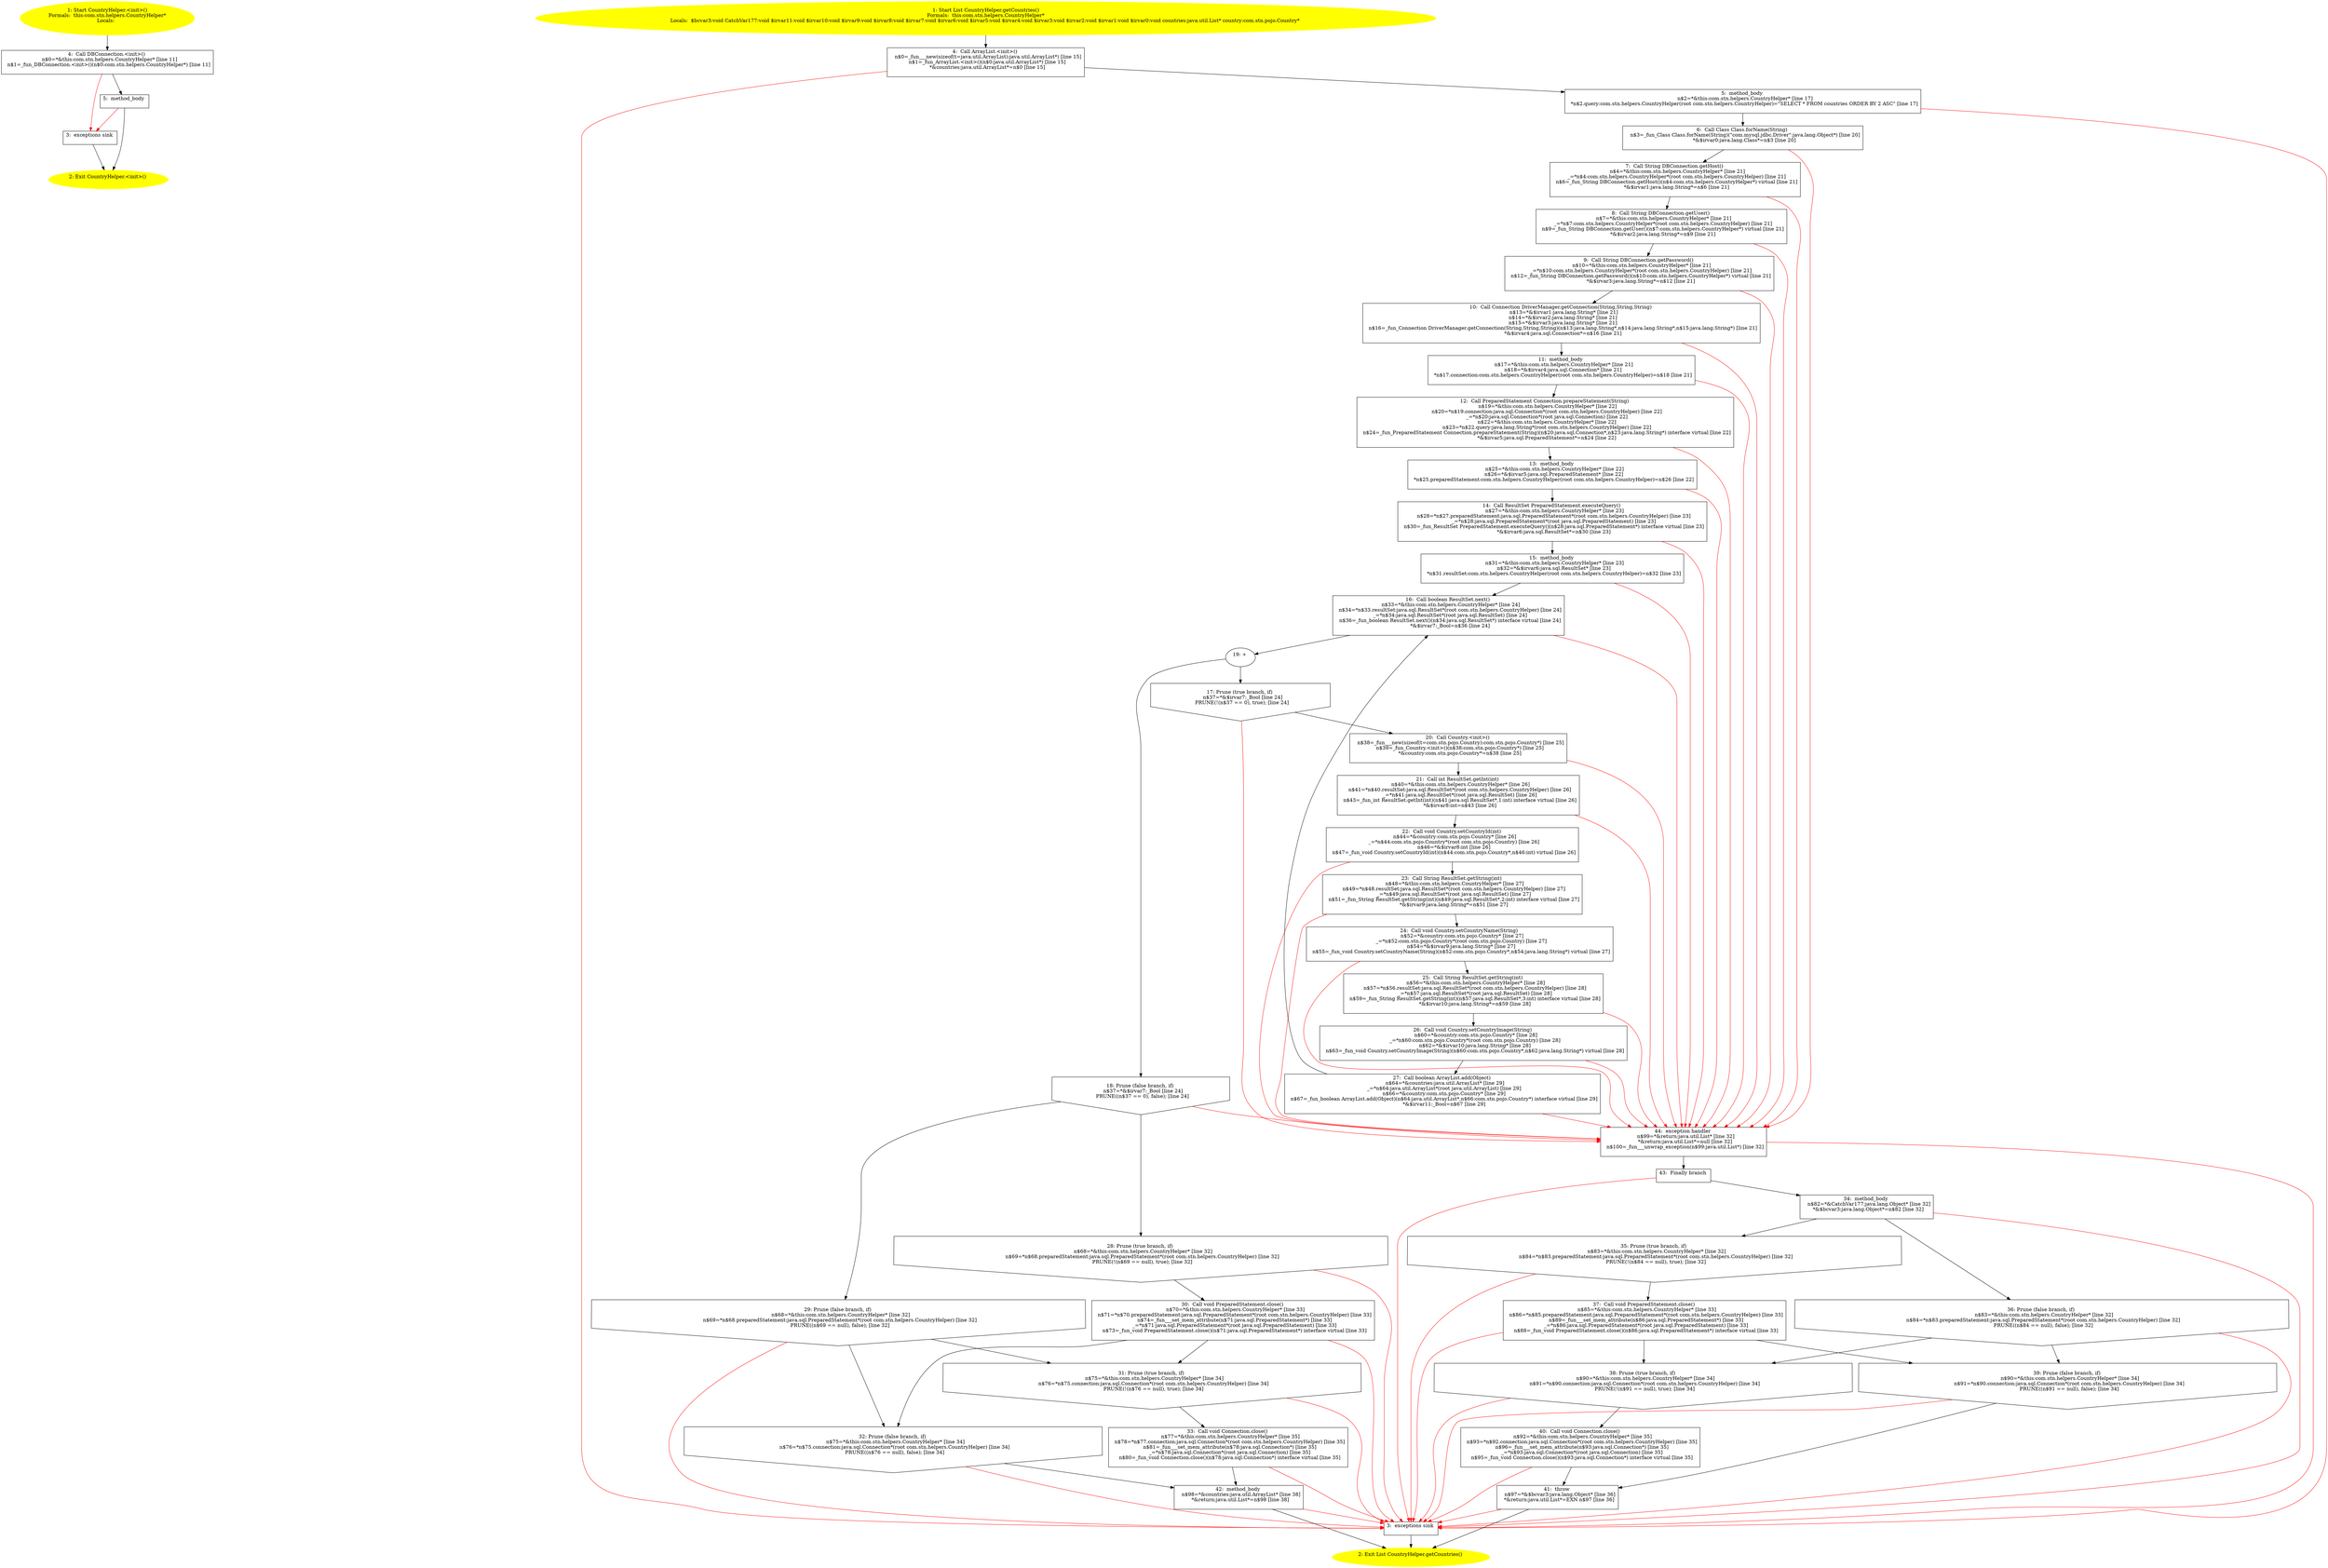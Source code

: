 /* @generated */
digraph cfg {
"com.stn.helpers.CountryHelper.<init>().453a2a1f7c7b3405eb85c58e737065f0_1" [label="1: Start CountryHelper.<init>()\nFormals:  this:com.stn.helpers.CountryHelper*\nLocals:  \n  " color=yellow style=filled]
	

	 "com.stn.helpers.CountryHelper.<init>().453a2a1f7c7b3405eb85c58e737065f0_1" -> "com.stn.helpers.CountryHelper.<init>().453a2a1f7c7b3405eb85c58e737065f0_4" ;
"com.stn.helpers.CountryHelper.<init>().453a2a1f7c7b3405eb85c58e737065f0_2" [label="2: Exit CountryHelper.<init>() \n  " color=yellow style=filled]
	

"com.stn.helpers.CountryHelper.<init>().453a2a1f7c7b3405eb85c58e737065f0_3" [label="3:  exceptions sink \n  " shape="box"]
	

	 "com.stn.helpers.CountryHelper.<init>().453a2a1f7c7b3405eb85c58e737065f0_3" -> "com.stn.helpers.CountryHelper.<init>().453a2a1f7c7b3405eb85c58e737065f0_2" ;
"com.stn.helpers.CountryHelper.<init>().453a2a1f7c7b3405eb85c58e737065f0_4" [label="4:  Call DBConnection.<init>() \n   n$0=*&this:com.stn.helpers.CountryHelper* [line 11]\n  n$1=_fun_DBConnection.<init>()(n$0:com.stn.helpers.CountryHelper*) [line 11]\n " shape="box"]
	

	 "com.stn.helpers.CountryHelper.<init>().453a2a1f7c7b3405eb85c58e737065f0_4" -> "com.stn.helpers.CountryHelper.<init>().453a2a1f7c7b3405eb85c58e737065f0_5" ;
	 "com.stn.helpers.CountryHelper.<init>().453a2a1f7c7b3405eb85c58e737065f0_4" -> "com.stn.helpers.CountryHelper.<init>().453a2a1f7c7b3405eb85c58e737065f0_3" [color="red" ];
"com.stn.helpers.CountryHelper.<init>().453a2a1f7c7b3405eb85c58e737065f0_5" [label="5:  method_body \n  " shape="box"]
	

	 "com.stn.helpers.CountryHelper.<init>().453a2a1f7c7b3405eb85c58e737065f0_5" -> "com.stn.helpers.CountryHelper.<init>().453a2a1f7c7b3405eb85c58e737065f0_2" ;
	 "com.stn.helpers.CountryHelper.<init>().453a2a1f7c7b3405eb85c58e737065f0_5" -> "com.stn.helpers.CountryHelper.<init>().453a2a1f7c7b3405eb85c58e737065f0_3" [color="red" ];
"com.stn.helpers.CountryHelper.getCountries():java.util.List.3bbdcd2cee8edf0e9ba679e89ae95af4_1" [label="1: Start List CountryHelper.getCountries()\nFormals:  this:com.stn.helpers.CountryHelper*\nLocals:  $bcvar3:void CatchVar177:void $irvar11:void $irvar10:void $irvar9:void $irvar8:void $irvar7:void $irvar6:void $irvar5:void $irvar4:void $irvar3:void $irvar2:void $irvar1:void $irvar0:void countries:java.util.List* country:com.stn.pojo.Country* \n  " color=yellow style=filled]
	

	 "com.stn.helpers.CountryHelper.getCountries():java.util.List.3bbdcd2cee8edf0e9ba679e89ae95af4_1" -> "com.stn.helpers.CountryHelper.getCountries():java.util.List.3bbdcd2cee8edf0e9ba679e89ae95af4_4" ;
"com.stn.helpers.CountryHelper.getCountries():java.util.List.3bbdcd2cee8edf0e9ba679e89ae95af4_2" [label="2: Exit List CountryHelper.getCountries() \n  " color=yellow style=filled]
	

"com.stn.helpers.CountryHelper.getCountries():java.util.List.3bbdcd2cee8edf0e9ba679e89ae95af4_3" [label="3:  exceptions sink \n  " shape="box"]
	

	 "com.stn.helpers.CountryHelper.getCountries():java.util.List.3bbdcd2cee8edf0e9ba679e89ae95af4_3" -> "com.stn.helpers.CountryHelper.getCountries():java.util.List.3bbdcd2cee8edf0e9ba679e89ae95af4_2" ;
"com.stn.helpers.CountryHelper.getCountries():java.util.List.3bbdcd2cee8edf0e9ba679e89ae95af4_4" [label="4:  Call ArrayList.<init>() \n   n$0=_fun___new(sizeof(t=java.util.ArrayList):java.util.ArrayList*) [line 15]\n  n$1=_fun_ArrayList.<init>()(n$0:java.util.ArrayList*) [line 15]\n  *&countries:java.util.ArrayList*=n$0 [line 15]\n " shape="box"]
	

	 "com.stn.helpers.CountryHelper.getCountries():java.util.List.3bbdcd2cee8edf0e9ba679e89ae95af4_4" -> "com.stn.helpers.CountryHelper.getCountries():java.util.List.3bbdcd2cee8edf0e9ba679e89ae95af4_5" ;
	 "com.stn.helpers.CountryHelper.getCountries():java.util.List.3bbdcd2cee8edf0e9ba679e89ae95af4_4" -> "com.stn.helpers.CountryHelper.getCountries():java.util.List.3bbdcd2cee8edf0e9ba679e89ae95af4_3" [color="red" ];
"com.stn.helpers.CountryHelper.getCountries():java.util.List.3bbdcd2cee8edf0e9ba679e89ae95af4_5" [label="5:  method_body \n   n$2=*&this:com.stn.helpers.CountryHelper* [line 17]\n  *n$2.query:com.stn.helpers.CountryHelper(root com.stn.helpers.CountryHelper)=\"SELECT * FROM countries ORDER BY 2 ASC\" [line 17]\n " shape="box"]
	

	 "com.stn.helpers.CountryHelper.getCountries():java.util.List.3bbdcd2cee8edf0e9ba679e89ae95af4_5" -> "com.stn.helpers.CountryHelper.getCountries():java.util.List.3bbdcd2cee8edf0e9ba679e89ae95af4_6" ;
	 "com.stn.helpers.CountryHelper.getCountries():java.util.List.3bbdcd2cee8edf0e9ba679e89ae95af4_5" -> "com.stn.helpers.CountryHelper.getCountries():java.util.List.3bbdcd2cee8edf0e9ba679e89ae95af4_3" [color="red" ];
"com.stn.helpers.CountryHelper.getCountries():java.util.List.3bbdcd2cee8edf0e9ba679e89ae95af4_6" [label="6:  Call Class Class.forName(String) \n   n$3=_fun_Class Class.forName(String)(\"com.mysql.jdbc.Driver\":java.lang.Object*) [line 20]\n  *&$irvar0:java.lang.Class*=n$3 [line 20]\n " shape="box"]
	

	 "com.stn.helpers.CountryHelper.getCountries():java.util.List.3bbdcd2cee8edf0e9ba679e89ae95af4_6" -> "com.stn.helpers.CountryHelper.getCountries():java.util.List.3bbdcd2cee8edf0e9ba679e89ae95af4_7" ;
	 "com.stn.helpers.CountryHelper.getCountries():java.util.List.3bbdcd2cee8edf0e9ba679e89ae95af4_6" -> "com.stn.helpers.CountryHelper.getCountries():java.util.List.3bbdcd2cee8edf0e9ba679e89ae95af4_44" [color="red" ];
"com.stn.helpers.CountryHelper.getCountries():java.util.List.3bbdcd2cee8edf0e9ba679e89ae95af4_7" [label="7:  Call String DBConnection.getHost() \n   n$4=*&this:com.stn.helpers.CountryHelper* [line 21]\n  _=*n$4:com.stn.helpers.CountryHelper*(root com.stn.helpers.CountryHelper) [line 21]\n  n$6=_fun_String DBConnection.getHost()(n$4:com.stn.helpers.CountryHelper*) virtual [line 21]\n  *&$irvar1:java.lang.String*=n$6 [line 21]\n " shape="box"]
	

	 "com.stn.helpers.CountryHelper.getCountries():java.util.List.3bbdcd2cee8edf0e9ba679e89ae95af4_7" -> "com.stn.helpers.CountryHelper.getCountries():java.util.List.3bbdcd2cee8edf0e9ba679e89ae95af4_8" ;
	 "com.stn.helpers.CountryHelper.getCountries():java.util.List.3bbdcd2cee8edf0e9ba679e89ae95af4_7" -> "com.stn.helpers.CountryHelper.getCountries():java.util.List.3bbdcd2cee8edf0e9ba679e89ae95af4_44" [color="red" ];
"com.stn.helpers.CountryHelper.getCountries():java.util.List.3bbdcd2cee8edf0e9ba679e89ae95af4_8" [label="8:  Call String DBConnection.getUser() \n   n$7=*&this:com.stn.helpers.CountryHelper* [line 21]\n  _=*n$7:com.stn.helpers.CountryHelper*(root com.stn.helpers.CountryHelper) [line 21]\n  n$9=_fun_String DBConnection.getUser()(n$7:com.stn.helpers.CountryHelper*) virtual [line 21]\n  *&$irvar2:java.lang.String*=n$9 [line 21]\n " shape="box"]
	

	 "com.stn.helpers.CountryHelper.getCountries():java.util.List.3bbdcd2cee8edf0e9ba679e89ae95af4_8" -> "com.stn.helpers.CountryHelper.getCountries():java.util.List.3bbdcd2cee8edf0e9ba679e89ae95af4_9" ;
	 "com.stn.helpers.CountryHelper.getCountries():java.util.List.3bbdcd2cee8edf0e9ba679e89ae95af4_8" -> "com.stn.helpers.CountryHelper.getCountries():java.util.List.3bbdcd2cee8edf0e9ba679e89ae95af4_44" [color="red" ];
"com.stn.helpers.CountryHelper.getCountries():java.util.List.3bbdcd2cee8edf0e9ba679e89ae95af4_9" [label="9:  Call String DBConnection.getPassword() \n   n$10=*&this:com.stn.helpers.CountryHelper* [line 21]\n  _=*n$10:com.stn.helpers.CountryHelper*(root com.stn.helpers.CountryHelper) [line 21]\n  n$12=_fun_String DBConnection.getPassword()(n$10:com.stn.helpers.CountryHelper*) virtual [line 21]\n  *&$irvar3:java.lang.String*=n$12 [line 21]\n " shape="box"]
	

	 "com.stn.helpers.CountryHelper.getCountries():java.util.List.3bbdcd2cee8edf0e9ba679e89ae95af4_9" -> "com.stn.helpers.CountryHelper.getCountries():java.util.List.3bbdcd2cee8edf0e9ba679e89ae95af4_10" ;
	 "com.stn.helpers.CountryHelper.getCountries():java.util.List.3bbdcd2cee8edf0e9ba679e89ae95af4_9" -> "com.stn.helpers.CountryHelper.getCountries():java.util.List.3bbdcd2cee8edf0e9ba679e89ae95af4_44" [color="red" ];
"com.stn.helpers.CountryHelper.getCountries():java.util.List.3bbdcd2cee8edf0e9ba679e89ae95af4_10" [label="10:  Call Connection DriverManager.getConnection(String,String,String) \n   n$13=*&$irvar1:java.lang.String* [line 21]\n  n$14=*&$irvar2:java.lang.String* [line 21]\n  n$15=*&$irvar3:java.lang.String* [line 21]\n  n$16=_fun_Connection DriverManager.getConnection(String,String,String)(n$13:java.lang.String*,n$14:java.lang.String*,n$15:java.lang.String*) [line 21]\n  *&$irvar4:java.sql.Connection*=n$16 [line 21]\n " shape="box"]
	

	 "com.stn.helpers.CountryHelper.getCountries():java.util.List.3bbdcd2cee8edf0e9ba679e89ae95af4_10" -> "com.stn.helpers.CountryHelper.getCountries():java.util.List.3bbdcd2cee8edf0e9ba679e89ae95af4_11" ;
	 "com.stn.helpers.CountryHelper.getCountries():java.util.List.3bbdcd2cee8edf0e9ba679e89ae95af4_10" -> "com.stn.helpers.CountryHelper.getCountries():java.util.List.3bbdcd2cee8edf0e9ba679e89ae95af4_44" [color="red" ];
"com.stn.helpers.CountryHelper.getCountries():java.util.List.3bbdcd2cee8edf0e9ba679e89ae95af4_11" [label="11:  method_body \n   n$17=*&this:com.stn.helpers.CountryHelper* [line 21]\n  n$18=*&$irvar4:java.sql.Connection* [line 21]\n  *n$17.connection:com.stn.helpers.CountryHelper(root com.stn.helpers.CountryHelper)=n$18 [line 21]\n " shape="box"]
	

	 "com.stn.helpers.CountryHelper.getCountries():java.util.List.3bbdcd2cee8edf0e9ba679e89ae95af4_11" -> "com.stn.helpers.CountryHelper.getCountries():java.util.List.3bbdcd2cee8edf0e9ba679e89ae95af4_12" ;
	 "com.stn.helpers.CountryHelper.getCountries():java.util.List.3bbdcd2cee8edf0e9ba679e89ae95af4_11" -> "com.stn.helpers.CountryHelper.getCountries():java.util.List.3bbdcd2cee8edf0e9ba679e89ae95af4_44" [color="red" ];
"com.stn.helpers.CountryHelper.getCountries():java.util.List.3bbdcd2cee8edf0e9ba679e89ae95af4_12" [label="12:  Call PreparedStatement Connection.prepareStatement(String) \n   n$19=*&this:com.stn.helpers.CountryHelper* [line 22]\n  n$20=*n$19.connection:java.sql.Connection*(root com.stn.helpers.CountryHelper) [line 22]\n  _=*n$20:java.sql.Connection*(root java.sql.Connection) [line 22]\n  n$22=*&this:com.stn.helpers.CountryHelper* [line 22]\n  n$23=*n$22.query:java.lang.String*(root com.stn.helpers.CountryHelper) [line 22]\n  n$24=_fun_PreparedStatement Connection.prepareStatement(String)(n$20:java.sql.Connection*,n$23:java.lang.String*) interface virtual [line 22]\n  *&$irvar5:java.sql.PreparedStatement*=n$24 [line 22]\n " shape="box"]
	

	 "com.stn.helpers.CountryHelper.getCountries():java.util.List.3bbdcd2cee8edf0e9ba679e89ae95af4_12" -> "com.stn.helpers.CountryHelper.getCountries():java.util.List.3bbdcd2cee8edf0e9ba679e89ae95af4_13" ;
	 "com.stn.helpers.CountryHelper.getCountries():java.util.List.3bbdcd2cee8edf0e9ba679e89ae95af4_12" -> "com.stn.helpers.CountryHelper.getCountries():java.util.List.3bbdcd2cee8edf0e9ba679e89ae95af4_44" [color="red" ];
"com.stn.helpers.CountryHelper.getCountries():java.util.List.3bbdcd2cee8edf0e9ba679e89ae95af4_13" [label="13:  method_body \n   n$25=*&this:com.stn.helpers.CountryHelper* [line 22]\n  n$26=*&$irvar5:java.sql.PreparedStatement* [line 22]\n  *n$25.preparedStatement:com.stn.helpers.CountryHelper(root com.stn.helpers.CountryHelper)=n$26 [line 22]\n " shape="box"]
	

	 "com.stn.helpers.CountryHelper.getCountries():java.util.List.3bbdcd2cee8edf0e9ba679e89ae95af4_13" -> "com.stn.helpers.CountryHelper.getCountries():java.util.List.3bbdcd2cee8edf0e9ba679e89ae95af4_14" ;
	 "com.stn.helpers.CountryHelper.getCountries():java.util.List.3bbdcd2cee8edf0e9ba679e89ae95af4_13" -> "com.stn.helpers.CountryHelper.getCountries():java.util.List.3bbdcd2cee8edf0e9ba679e89ae95af4_44" [color="red" ];
"com.stn.helpers.CountryHelper.getCountries():java.util.List.3bbdcd2cee8edf0e9ba679e89ae95af4_14" [label="14:  Call ResultSet PreparedStatement.executeQuery() \n   n$27=*&this:com.stn.helpers.CountryHelper* [line 23]\n  n$28=*n$27.preparedStatement:java.sql.PreparedStatement*(root com.stn.helpers.CountryHelper) [line 23]\n  _=*n$28:java.sql.PreparedStatement*(root java.sql.PreparedStatement) [line 23]\n  n$30=_fun_ResultSet PreparedStatement.executeQuery()(n$28:java.sql.PreparedStatement*) interface virtual [line 23]\n  *&$irvar6:java.sql.ResultSet*=n$30 [line 23]\n " shape="box"]
	

	 "com.stn.helpers.CountryHelper.getCountries():java.util.List.3bbdcd2cee8edf0e9ba679e89ae95af4_14" -> "com.stn.helpers.CountryHelper.getCountries():java.util.List.3bbdcd2cee8edf0e9ba679e89ae95af4_15" ;
	 "com.stn.helpers.CountryHelper.getCountries():java.util.List.3bbdcd2cee8edf0e9ba679e89ae95af4_14" -> "com.stn.helpers.CountryHelper.getCountries():java.util.List.3bbdcd2cee8edf0e9ba679e89ae95af4_44" [color="red" ];
"com.stn.helpers.CountryHelper.getCountries():java.util.List.3bbdcd2cee8edf0e9ba679e89ae95af4_15" [label="15:  method_body \n   n$31=*&this:com.stn.helpers.CountryHelper* [line 23]\n  n$32=*&$irvar6:java.sql.ResultSet* [line 23]\n  *n$31.resultSet:com.stn.helpers.CountryHelper(root com.stn.helpers.CountryHelper)=n$32 [line 23]\n " shape="box"]
	

	 "com.stn.helpers.CountryHelper.getCountries():java.util.List.3bbdcd2cee8edf0e9ba679e89ae95af4_15" -> "com.stn.helpers.CountryHelper.getCountries():java.util.List.3bbdcd2cee8edf0e9ba679e89ae95af4_16" ;
	 "com.stn.helpers.CountryHelper.getCountries():java.util.List.3bbdcd2cee8edf0e9ba679e89ae95af4_15" -> "com.stn.helpers.CountryHelper.getCountries():java.util.List.3bbdcd2cee8edf0e9ba679e89ae95af4_44" [color="red" ];
"com.stn.helpers.CountryHelper.getCountries():java.util.List.3bbdcd2cee8edf0e9ba679e89ae95af4_16" [label="16:  Call boolean ResultSet.next() \n   n$33=*&this:com.stn.helpers.CountryHelper* [line 24]\n  n$34=*n$33.resultSet:java.sql.ResultSet*(root com.stn.helpers.CountryHelper) [line 24]\n  _=*n$34:java.sql.ResultSet*(root java.sql.ResultSet) [line 24]\n  n$36=_fun_boolean ResultSet.next()(n$34:java.sql.ResultSet*) interface virtual [line 24]\n  *&$irvar7:_Bool=n$36 [line 24]\n " shape="box"]
	

	 "com.stn.helpers.CountryHelper.getCountries():java.util.List.3bbdcd2cee8edf0e9ba679e89ae95af4_16" -> "com.stn.helpers.CountryHelper.getCountries():java.util.List.3bbdcd2cee8edf0e9ba679e89ae95af4_19" ;
	 "com.stn.helpers.CountryHelper.getCountries():java.util.List.3bbdcd2cee8edf0e9ba679e89ae95af4_16" -> "com.stn.helpers.CountryHelper.getCountries():java.util.List.3bbdcd2cee8edf0e9ba679e89ae95af4_44" [color="red" ];
"com.stn.helpers.CountryHelper.getCountries():java.util.List.3bbdcd2cee8edf0e9ba679e89ae95af4_17" [label="17: Prune (true branch, if) \n   n$37=*&$irvar7:_Bool [line 24]\n  PRUNE(!(n$37 == 0), true); [line 24]\n " shape="invhouse"]
	

	 "com.stn.helpers.CountryHelper.getCountries():java.util.List.3bbdcd2cee8edf0e9ba679e89ae95af4_17" -> "com.stn.helpers.CountryHelper.getCountries():java.util.List.3bbdcd2cee8edf0e9ba679e89ae95af4_20" ;
	 "com.stn.helpers.CountryHelper.getCountries():java.util.List.3bbdcd2cee8edf0e9ba679e89ae95af4_17" -> "com.stn.helpers.CountryHelper.getCountries():java.util.List.3bbdcd2cee8edf0e9ba679e89ae95af4_44" [color="red" ];
"com.stn.helpers.CountryHelper.getCountries():java.util.List.3bbdcd2cee8edf0e9ba679e89ae95af4_18" [label="18: Prune (false branch, if) \n   n$37=*&$irvar7:_Bool [line 24]\n  PRUNE((n$37 == 0), false); [line 24]\n " shape="invhouse"]
	

	 "com.stn.helpers.CountryHelper.getCountries():java.util.List.3bbdcd2cee8edf0e9ba679e89ae95af4_18" -> "com.stn.helpers.CountryHelper.getCountries():java.util.List.3bbdcd2cee8edf0e9ba679e89ae95af4_28" ;
	 "com.stn.helpers.CountryHelper.getCountries():java.util.List.3bbdcd2cee8edf0e9ba679e89ae95af4_18" -> "com.stn.helpers.CountryHelper.getCountries():java.util.List.3bbdcd2cee8edf0e9ba679e89ae95af4_29" ;
	 "com.stn.helpers.CountryHelper.getCountries():java.util.List.3bbdcd2cee8edf0e9ba679e89ae95af4_18" -> "com.stn.helpers.CountryHelper.getCountries():java.util.List.3bbdcd2cee8edf0e9ba679e89ae95af4_44" [color="red" ];
"com.stn.helpers.CountryHelper.getCountries():java.util.List.3bbdcd2cee8edf0e9ba679e89ae95af4_19" [label="19: + \n  " ]
	

	 "com.stn.helpers.CountryHelper.getCountries():java.util.List.3bbdcd2cee8edf0e9ba679e89ae95af4_19" -> "com.stn.helpers.CountryHelper.getCountries():java.util.List.3bbdcd2cee8edf0e9ba679e89ae95af4_17" ;
	 "com.stn.helpers.CountryHelper.getCountries():java.util.List.3bbdcd2cee8edf0e9ba679e89ae95af4_19" -> "com.stn.helpers.CountryHelper.getCountries():java.util.List.3bbdcd2cee8edf0e9ba679e89ae95af4_18" ;
"com.stn.helpers.CountryHelper.getCountries():java.util.List.3bbdcd2cee8edf0e9ba679e89ae95af4_20" [label="20:  Call Country.<init>() \n   n$38=_fun___new(sizeof(t=com.stn.pojo.Country):com.stn.pojo.Country*) [line 25]\n  n$39=_fun_Country.<init>()(n$38:com.stn.pojo.Country*) [line 25]\n  *&country:com.stn.pojo.Country*=n$38 [line 25]\n " shape="box"]
	

	 "com.stn.helpers.CountryHelper.getCountries():java.util.List.3bbdcd2cee8edf0e9ba679e89ae95af4_20" -> "com.stn.helpers.CountryHelper.getCountries():java.util.List.3bbdcd2cee8edf0e9ba679e89ae95af4_21" ;
	 "com.stn.helpers.CountryHelper.getCountries():java.util.List.3bbdcd2cee8edf0e9ba679e89ae95af4_20" -> "com.stn.helpers.CountryHelper.getCountries():java.util.List.3bbdcd2cee8edf0e9ba679e89ae95af4_44" [color="red" ];
"com.stn.helpers.CountryHelper.getCountries():java.util.List.3bbdcd2cee8edf0e9ba679e89ae95af4_21" [label="21:  Call int ResultSet.getInt(int) \n   n$40=*&this:com.stn.helpers.CountryHelper* [line 26]\n  n$41=*n$40.resultSet:java.sql.ResultSet*(root com.stn.helpers.CountryHelper) [line 26]\n  _=*n$41:java.sql.ResultSet*(root java.sql.ResultSet) [line 26]\n  n$43=_fun_int ResultSet.getInt(int)(n$41:java.sql.ResultSet*,1:int) interface virtual [line 26]\n  *&$irvar8:int=n$43 [line 26]\n " shape="box"]
	

	 "com.stn.helpers.CountryHelper.getCountries():java.util.List.3bbdcd2cee8edf0e9ba679e89ae95af4_21" -> "com.stn.helpers.CountryHelper.getCountries():java.util.List.3bbdcd2cee8edf0e9ba679e89ae95af4_22" ;
	 "com.stn.helpers.CountryHelper.getCountries():java.util.List.3bbdcd2cee8edf0e9ba679e89ae95af4_21" -> "com.stn.helpers.CountryHelper.getCountries():java.util.List.3bbdcd2cee8edf0e9ba679e89ae95af4_44" [color="red" ];
"com.stn.helpers.CountryHelper.getCountries():java.util.List.3bbdcd2cee8edf0e9ba679e89ae95af4_22" [label="22:  Call void Country.setCountryId(int) \n   n$44=*&country:com.stn.pojo.Country* [line 26]\n  _=*n$44:com.stn.pojo.Country*(root com.stn.pojo.Country) [line 26]\n  n$46=*&$irvar8:int [line 26]\n  n$47=_fun_void Country.setCountryId(int)(n$44:com.stn.pojo.Country*,n$46:int) virtual [line 26]\n " shape="box"]
	

	 "com.stn.helpers.CountryHelper.getCountries():java.util.List.3bbdcd2cee8edf0e9ba679e89ae95af4_22" -> "com.stn.helpers.CountryHelper.getCountries():java.util.List.3bbdcd2cee8edf0e9ba679e89ae95af4_23" ;
	 "com.stn.helpers.CountryHelper.getCountries():java.util.List.3bbdcd2cee8edf0e9ba679e89ae95af4_22" -> "com.stn.helpers.CountryHelper.getCountries():java.util.List.3bbdcd2cee8edf0e9ba679e89ae95af4_44" [color="red" ];
"com.stn.helpers.CountryHelper.getCountries():java.util.List.3bbdcd2cee8edf0e9ba679e89ae95af4_23" [label="23:  Call String ResultSet.getString(int) \n   n$48=*&this:com.stn.helpers.CountryHelper* [line 27]\n  n$49=*n$48.resultSet:java.sql.ResultSet*(root com.stn.helpers.CountryHelper) [line 27]\n  _=*n$49:java.sql.ResultSet*(root java.sql.ResultSet) [line 27]\n  n$51=_fun_String ResultSet.getString(int)(n$49:java.sql.ResultSet*,2:int) interface virtual [line 27]\n  *&$irvar9:java.lang.String*=n$51 [line 27]\n " shape="box"]
	

	 "com.stn.helpers.CountryHelper.getCountries():java.util.List.3bbdcd2cee8edf0e9ba679e89ae95af4_23" -> "com.stn.helpers.CountryHelper.getCountries():java.util.List.3bbdcd2cee8edf0e9ba679e89ae95af4_24" ;
	 "com.stn.helpers.CountryHelper.getCountries():java.util.List.3bbdcd2cee8edf0e9ba679e89ae95af4_23" -> "com.stn.helpers.CountryHelper.getCountries():java.util.List.3bbdcd2cee8edf0e9ba679e89ae95af4_44" [color="red" ];
"com.stn.helpers.CountryHelper.getCountries():java.util.List.3bbdcd2cee8edf0e9ba679e89ae95af4_24" [label="24:  Call void Country.setCountryName(String) \n   n$52=*&country:com.stn.pojo.Country* [line 27]\n  _=*n$52:com.stn.pojo.Country*(root com.stn.pojo.Country) [line 27]\n  n$54=*&$irvar9:java.lang.String* [line 27]\n  n$55=_fun_void Country.setCountryName(String)(n$52:com.stn.pojo.Country*,n$54:java.lang.String*) virtual [line 27]\n " shape="box"]
	

	 "com.stn.helpers.CountryHelper.getCountries():java.util.List.3bbdcd2cee8edf0e9ba679e89ae95af4_24" -> "com.stn.helpers.CountryHelper.getCountries():java.util.List.3bbdcd2cee8edf0e9ba679e89ae95af4_25" ;
	 "com.stn.helpers.CountryHelper.getCountries():java.util.List.3bbdcd2cee8edf0e9ba679e89ae95af4_24" -> "com.stn.helpers.CountryHelper.getCountries():java.util.List.3bbdcd2cee8edf0e9ba679e89ae95af4_44" [color="red" ];
"com.stn.helpers.CountryHelper.getCountries():java.util.List.3bbdcd2cee8edf0e9ba679e89ae95af4_25" [label="25:  Call String ResultSet.getString(int) \n   n$56=*&this:com.stn.helpers.CountryHelper* [line 28]\n  n$57=*n$56.resultSet:java.sql.ResultSet*(root com.stn.helpers.CountryHelper) [line 28]\n  _=*n$57:java.sql.ResultSet*(root java.sql.ResultSet) [line 28]\n  n$59=_fun_String ResultSet.getString(int)(n$57:java.sql.ResultSet*,3:int) interface virtual [line 28]\n  *&$irvar10:java.lang.String*=n$59 [line 28]\n " shape="box"]
	

	 "com.stn.helpers.CountryHelper.getCountries():java.util.List.3bbdcd2cee8edf0e9ba679e89ae95af4_25" -> "com.stn.helpers.CountryHelper.getCountries():java.util.List.3bbdcd2cee8edf0e9ba679e89ae95af4_26" ;
	 "com.stn.helpers.CountryHelper.getCountries():java.util.List.3bbdcd2cee8edf0e9ba679e89ae95af4_25" -> "com.stn.helpers.CountryHelper.getCountries():java.util.List.3bbdcd2cee8edf0e9ba679e89ae95af4_44" [color="red" ];
"com.stn.helpers.CountryHelper.getCountries():java.util.List.3bbdcd2cee8edf0e9ba679e89ae95af4_26" [label="26:  Call void Country.setCountryImage(String) \n   n$60=*&country:com.stn.pojo.Country* [line 28]\n  _=*n$60:com.stn.pojo.Country*(root com.stn.pojo.Country) [line 28]\n  n$62=*&$irvar10:java.lang.String* [line 28]\n  n$63=_fun_void Country.setCountryImage(String)(n$60:com.stn.pojo.Country*,n$62:java.lang.String*) virtual [line 28]\n " shape="box"]
	

	 "com.stn.helpers.CountryHelper.getCountries():java.util.List.3bbdcd2cee8edf0e9ba679e89ae95af4_26" -> "com.stn.helpers.CountryHelper.getCountries():java.util.List.3bbdcd2cee8edf0e9ba679e89ae95af4_27" ;
	 "com.stn.helpers.CountryHelper.getCountries():java.util.List.3bbdcd2cee8edf0e9ba679e89ae95af4_26" -> "com.stn.helpers.CountryHelper.getCountries():java.util.List.3bbdcd2cee8edf0e9ba679e89ae95af4_44" [color="red" ];
"com.stn.helpers.CountryHelper.getCountries():java.util.List.3bbdcd2cee8edf0e9ba679e89ae95af4_27" [label="27:  Call boolean ArrayList.add(Object) \n   n$64=*&countries:java.util.ArrayList* [line 29]\n  _=*n$64:java.util.ArrayList*(root java.util.ArrayList) [line 29]\n  n$66=*&country:com.stn.pojo.Country* [line 29]\n  n$67=_fun_boolean ArrayList.add(Object)(n$64:java.util.ArrayList*,n$66:com.stn.pojo.Country*) interface virtual [line 29]\n  *&$irvar11:_Bool=n$67 [line 29]\n " shape="box"]
	

	 "com.stn.helpers.CountryHelper.getCountries():java.util.List.3bbdcd2cee8edf0e9ba679e89ae95af4_27" -> "com.stn.helpers.CountryHelper.getCountries():java.util.List.3bbdcd2cee8edf0e9ba679e89ae95af4_16" ;
	 "com.stn.helpers.CountryHelper.getCountries():java.util.List.3bbdcd2cee8edf0e9ba679e89ae95af4_27" -> "com.stn.helpers.CountryHelper.getCountries():java.util.List.3bbdcd2cee8edf0e9ba679e89ae95af4_44" [color="red" ];
"com.stn.helpers.CountryHelper.getCountries():java.util.List.3bbdcd2cee8edf0e9ba679e89ae95af4_28" [label="28: Prune (true branch, if) \n   n$68=*&this:com.stn.helpers.CountryHelper* [line 32]\n  n$69=*n$68.preparedStatement:java.sql.PreparedStatement*(root com.stn.helpers.CountryHelper) [line 32]\n  PRUNE(!(n$69 == null), true); [line 32]\n " shape="invhouse"]
	

	 "com.stn.helpers.CountryHelper.getCountries():java.util.List.3bbdcd2cee8edf0e9ba679e89ae95af4_28" -> "com.stn.helpers.CountryHelper.getCountries():java.util.List.3bbdcd2cee8edf0e9ba679e89ae95af4_30" ;
	 "com.stn.helpers.CountryHelper.getCountries():java.util.List.3bbdcd2cee8edf0e9ba679e89ae95af4_28" -> "com.stn.helpers.CountryHelper.getCountries():java.util.List.3bbdcd2cee8edf0e9ba679e89ae95af4_3" [color="red" ];
"com.stn.helpers.CountryHelper.getCountries():java.util.List.3bbdcd2cee8edf0e9ba679e89ae95af4_29" [label="29: Prune (false branch, if) \n   n$68=*&this:com.stn.helpers.CountryHelper* [line 32]\n  n$69=*n$68.preparedStatement:java.sql.PreparedStatement*(root com.stn.helpers.CountryHelper) [line 32]\n  PRUNE((n$69 == null), false); [line 32]\n " shape="invhouse"]
	

	 "com.stn.helpers.CountryHelper.getCountries():java.util.List.3bbdcd2cee8edf0e9ba679e89ae95af4_29" -> "com.stn.helpers.CountryHelper.getCountries():java.util.List.3bbdcd2cee8edf0e9ba679e89ae95af4_31" ;
	 "com.stn.helpers.CountryHelper.getCountries():java.util.List.3bbdcd2cee8edf0e9ba679e89ae95af4_29" -> "com.stn.helpers.CountryHelper.getCountries():java.util.List.3bbdcd2cee8edf0e9ba679e89ae95af4_32" ;
	 "com.stn.helpers.CountryHelper.getCountries():java.util.List.3bbdcd2cee8edf0e9ba679e89ae95af4_29" -> "com.stn.helpers.CountryHelper.getCountries():java.util.List.3bbdcd2cee8edf0e9ba679e89ae95af4_3" [color="red" ];
"com.stn.helpers.CountryHelper.getCountries():java.util.List.3bbdcd2cee8edf0e9ba679e89ae95af4_30" [label="30:  Call void PreparedStatement.close() \n   n$70=*&this:com.stn.helpers.CountryHelper* [line 33]\n  n$71=*n$70.preparedStatement:java.sql.PreparedStatement*(root com.stn.helpers.CountryHelper) [line 33]\n  n$74=_fun___set_mem_attribute(n$71:java.sql.PreparedStatement*) [line 33]\n  _=*n$71:java.sql.PreparedStatement*(root java.sql.PreparedStatement) [line 33]\n  n$73=_fun_void PreparedStatement.close()(n$71:java.sql.PreparedStatement*) interface virtual [line 33]\n " shape="box"]
	

	 "com.stn.helpers.CountryHelper.getCountries():java.util.List.3bbdcd2cee8edf0e9ba679e89ae95af4_30" -> "com.stn.helpers.CountryHelper.getCountries():java.util.List.3bbdcd2cee8edf0e9ba679e89ae95af4_31" ;
	 "com.stn.helpers.CountryHelper.getCountries():java.util.List.3bbdcd2cee8edf0e9ba679e89ae95af4_30" -> "com.stn.helpers.CountryHelper.getCountries():java.util.List.3bbdcd2cee8edf0e9ba679e89ae95af4_32" ;
	 "com.stn.helpers.CountryHelper.getCountries():java.util.List.3bbdcd2cee8edf0e9ba679e89ae95af4_30" -> "com.stn.helpers.CountryHelper.getCountries():java.util.List.3bbdcd2cee8edf0e9ba679e89ae95af4_3" [color="red" ];
"com.stn.helpers.CountryHelper.getCountries():java.util.List.3bbdcd2cee8edf0e9ba679e89ae95af4_31" [label="31: Prune (true branch, if) \n   n$75=*&this:com.stn.helpers.CountryHelper* [line 34]\n  n$76=*n$75.connection:java.sql.Connection*(root com.stn.helpers.CountryHelper) [line 34]\n  PRUNE(!(n$76 == null), true); [line 34]\n " shape="invhouse"]
	

	 "com.stn.helpers.CountryHelper.getCountries():java.util.List.3bbdcd2cee8edf0e9ba679e89ae95af4_31" -> "com.stn.helpers.CountryHelper.getCountries():java.util.List.3bbdcd2cee8edf0e9ba679e89ae95af4_33" ;
	 "com.stn.helpers.CountryHelper.getCountries():java.util.List.3bbdcd2cee8edf0e9ba679e89ae95af4_31" -> "com.stn.helpers.CountryHelper.getCountries():java.util.List.3bbdcd2cee8edf0e9ba679e89ae95af4_3" [color="red" ];
"com.stn.helpers.CountryHelper.getCountries():java.util.List.3bbdcd2cee8edf0e9ba679e89ae95af4_32" [label="32: Prune (false branch, if) \n   n$75=*&this:com.stn.helpers.CountryHelper* [line 34]\n  n$76=*n$75.connection:java.sql.Connection*(root com.stn.helpers.CountryHelper) [line 34]\n  PRUNE((n$76 == null), false); [line 34]\n " shape="invhouse"]
	

	 "com.stn.helpers.CountryHelper.getCountries():java.util.List.3bbdcd2cee8edf0e9ba679e89ae95af4_32" -> "com.stn.helpers.CountryHelper.getCountries():java.util.List.3bbdcd2cee8edf0e9ba679e89ae95af4_42" ;
	 "com.stn.helpers.CountryHelper.getCountries():java.util.List.3bbdcd2cee8edf0e9ba679e89ae95af4_32" -> "com.stn.helpers.CountryHelper.getCountries():java.util.List.3bbdcd2cee8edf0e9ba679e89ae95af4_3" [color="red" ];
"com.stn.helpers.CountryHelper.getCountries():java.util.List.3bbdcd2cee8edf0e9ba679e89ae95af4_33" [label="33:  Call void Connection.close() \n   n$77=*&this:com.stn.helpers.CountryHelper* [line 35]\n  n$78=*n$77.connection:java.sql.Connection*(root com.stn.helpers.CountryHelper) [line 35]\n  n$81=_fun___set_mem_attribute(n$78:java.sql.Connection*) [line 35]\n  _=*n$78:java.sql.Connection*(root java.sql.Connection) [line 35]\n  n$80=_fun_void Connection.close()(n$78:java.sql.Connection*) interface virtual [line 35]\n " shape="box"]
	

	 "com.stn.helpers.CountryHelper.getCountries():java.util.List.3bbdcd2cee8edf0e9ba679e89ae95af4_33" -> "com.stn.helpers.CountryHelper.getCountries():java.util.List.3bbdcd2cee8edf0e9ba679e89ae95af4_42" ;
	 "com.stn.helpers.CountryHelper.getCountries():java.util.List.3bbdcd2cee8edf0e9ba679e89ae95af4_33" -> "com.stn.helpers.CountryHelper.getCountries():java.util.List.3bbdcd2cee8edf0e9ba679e89ae95af4_3" [color="red" ];
"com.stn.helpers.CountryHelper.getCountries():java.util.List.3bbdcd2cee8edf0e9ba679e89ae95af4_34" [label="34:  method_body \n   n$82=*&CatchVar177:java.lang.Object* [line 32]\n  *&$bcvar3:java.lang.Object*=n$82 [line 32]\n " shape="box"]
	

	 "com.stn.helpers.CountryHelper.getCountries():java.util.List.3bbdcd2cee8edf0e9ba679e89ae95af4_34" -> "com.stn.helpers.CountryHelper.getCountries():java.util.List.3bbdcd2cee8edf0e9ba679e89ae95af4_35" ;
	 "com.stn.helpers.CountryHelper.getCountries():java.util.List.3bbdcd2cee8edf0e9ba679e89ae95af4_34" -> "com.stn.helpers.CountryHelper.getCountries():java.util.List.3bbdcd2cee8edf0e9ba679e89ae95af4_36" ;
	 "com.stn.helpers.CountryHelper.getCountries():java.util.List.3bbdcd2cee8edf0e9ba679e89ae95af4_34" -> "com.stn.helpers.CountryHelper.getCountries():java.util.List.3bbdcd2cee8edf0e9ba679e89ae95af4_3" [color="red" ];
"com.stn.helpers.CountryHelper.getCountries():java.util.List.3bbdcd2cee8edf0e9ba679e89ae95af4_35" [label="35: Prune (true branch, if) \n   n$83=*&this:com.stn.helpers.CountryHelper* [line 32]\n  n$84=*n$83.preparedStatement:java.sql.PreparedStatement*(root com.stn.helpers.CountryHelper) [line 32]\n  PRUNE(!(n$84 == null), true); [line 32]\n " shape="invhouse"]
	

	 "com.stn.helpers.CountryHelper.getCountries():java.util.List.3bbdcd2cee8edf0e9ba679e89ae95af4_35" -> "com.stn.helpers.CountryHelper.getCountries():java.util.List.3bbdcd2cee8edf0e9ba679e89ae95af4_37" ;
	 "com.stn.helpers.CountryHelper.getCountries():java.util.List.3bbdcd2cee8edf0e9ba679e89ae95af4_35" -> "com.stn.helpers.CountryHelper.getCountries():java.util.List.3bbdcd2cee8edf0e9ba679e89ae95af4_3" [color="red" ];
"com.stn.helpers.CountryHelper.getCountries():java.util.List.3bbdcd2cee8edf0e9ba679e89ae95af4_36" [label="36: Prune (false branch, if) \n   n$83=*&this:com.stn.helpers.CountryHelper* [line 32]\n  n$84=*n$83.preparedStatement:java.sql.PreparedStatement*(root com.stn.helpers.CountryHelper) [line 32]\n  PRUNE((n$84 == null), false); [line 32]\n " shape="invhouse"]
	

	 "com.stn.helpers.CountryHelper.getCountries():java.util.List.3bbdcd2cee8edf0e9ba679e89ae95af4_36" -> "com.stn.helpers.CountryHelper.getCountries():java.util.List.3bbdcd2cee8edf0e9ba679e89ae95af4_38" ;
	 "com.stn.helpers.CountryHelper.getCountries():java.util.List.3bbdcd2cee8edf0e9ba679e89ae95af4_36" -> "com.stn.helpers.CountryHelper.getCountries():java.util.List.3bbdcd2cee8edf0e9ba679e89ae95af4_39" ;
	 "com.stn.helpers.CountryHelper.getCountries():java.util.List.3bbdcd2cee8edf0e9ba679e89ae95af4_36" -> "com.stn.helpers.CountryHelper.getCountries():java.util.List.3bbdcd2cee8edf0e9ba679e89ae95af4_3" [color="red" ];
"com.stn.helpers.CountryHelper.getCountries():java.util.List.3bbdcd2cee8edf0e9ba679e89ae95af4_37" [label="37:  Call void PreparedStatement.close() \n   n$85=*&this:com.stn.helpers.CountryHelper* [line 33]\n  n$86=*n$85.preparedStatement:java.sql.PreparedStatement*(root com.stn.helpers.CountryHelper) [line 33]\n  n$89=_fun___set_mem_attribute(n$86:java.sql.PreparedStatement*) [line 33]\n  _=*n$86:java.sql.PreparedStatement*(root java.sql.PreparedStatement) [line 33]\n  n$88=_fun_void PreparedStatement.close()(n$86:java.sql.PreparedStatement*) interface virtual [line 33]\n " shape="box"]
	

	 "com.stn.helpers.CountryHelper.getCountries():java.util.List.3bbdcd2cee8edf0e9ba679e89ae95af4_37" -> "com.stn.helpers.CountryHelper.getCountries():java.util.List.3bbdcd2cee8edf0e9ba679e89ae95af4_38" ;
	 "com.stn.helpers.CountryHelper.getCountries():java.util.List.3bbdcd2cee8edf0e9ba679e89ae95af4_37" -> "com.stn.helpers.CountryHelper.getCountries():java.util.List.3bbdcd2cee8edf0e9ba679e89ae95af4_39" ;
	 "com.stn.helpers.CountryHelper.getCountries():java.util.List.3bbdcd2cee8edf0e9ba679e89ae95af4_37" -> "com.stn.helpers.CountryHelper.getCountries():java.util.List.3bbdcd2cee8edf0e9ba679e89ae95af4_3" [color="red" ];
"com.stn.helpers.CountryHelper.getCountries():java.util.List.3bbdcd2cee8edf0e9ba679e89ae95af4_38" [label="38: Prune (true branch, if) \n   n$90=*&this:com.stn.helpers.CountryHelper* [line 34]\n  n$91=*n$90.connection:java.sql.Connection*(root com.stn.helpers.CountryHelper) [line 34]\n  PRUNE(!(n$91 == null), true); [line 34]\n " shape="invhouse"]
	

	 "com.stn.helpers.CountryHelper.getCountries():java.util.List.3bbdcd2cee8edf0e9ba679e89ae95af4_38" -> "com.stn.helpers.CountryHelper.getCountries():java.util.List.3bbdcd2cee8edf0e9ba679e89ae95af4_40" ;
	 "com.stn.helpers.CountryHelper.getCountries():java.util.List.3bbdcd2cee8edf0e9ba679e89ae95af4_38" -> "com.stn.helpers.CountryHelper.getCountries():java.util.List.3bbdcd2cee8edf0e9ba679e89ae95af4_3" [color="red" ];
"com.stn.helpers.CountryHelper.getCountries():java.util.List.3bbdcd2cee8edf0e9ba679e89ae95af4_39" [label="39: Prune (false branch, if) \n   n$90=*&this:com.stn.helpers.CountryHelper* [line 34]\n  n$91=*n$90.connection:java.sql.Connection*(root com.stn.helpers.CountryHelper) [line 34]\n  PRUNE((n$91 == null), false); [line 34]\n " shape="invhouse"]
	

	 "com.stn.helpers.CountryHelper.getCountries():java.util.List.3bbdcd2cee8edf0e9ba679e89ae95af4_39" -> "com.stn.helpers.CountryHelper.getCountries():java.util.List.3bbdcd2cee8edf0e9ba679e89ae95af4_41" ;
	 "com.stn.helpers.CountryHelper.getCountries():java.util.List.3bbdcd2cee8edf0e9ba679e89ae95af4_39" -> "com.stn.helpers.CountryHelper.getCountries():java.util.List.3bbdcd2cee8edf0e9ba679e89ae95af4_3" [color="red" ];
"com.stn.helpers.CountryHelper.getCountries():java.util.List.3bbdcd2cee8edf0e9ba679e89ae95af4_40" [label="40:  Call void Connection.close() \n   n$92=*&this:com.stn.helpers.CountryHelper* [line 35]\n  n$93=*n$92.connection:java.sql.Connection*(root com.stn.helpers.CountryHelper) [line 35]\n  n$96=_fun___set_mem_attribute(n$93:java.sql.Connection*) [line 35]\n  _=*n$93:java.sql.Connection*(root java.sql.Connection) [line 35]\n  n$95=_fun_void Connection.close()(n$93:java.sql.Connection*) interface virtual [line 35]\n " shape="box"]
	

	 "com.stn.helpers.CountryHelper.getCountries():java.util.List.3bbdcd2cee8edf0e9ba679e89ae95af4_40" -> "com.stn.helpers.CountryHelper.getCountries():java.util.List.3bbdcd2cee8edf0e9ba679e89ae95af4_41" ;
	 "com.stn.helpers.CountryHelper.getCountries():java.util.List.3bbdcd2cee8edf0e9ba679e89ae95af4_40" -> "com.stn.helpers.CountryHelper.getCountries():java.util.List.3bbdcd2cee8edf0e9ba679e89ae95af4_3" [color="red" ];
"com.stn.helpers.CountryHelper.getCountries():java.util.List.3bbdcd2cee8edf0e9ba679e89ae95af4_41" [label="41:  throw \n   n$97=*&$bcvar3:java.lang.Object* [line 36]\n  *&return:java.util.List*=EXN n$97 [line 36]\n " shape="box"]
	

	 "com.stn.helpers.CountryHelper.getCountries():java.util.List.3bbdcd2cee8edf0e9ba679e89ae95af4_41" -> "com.stn.helpers.CountryHelper.getCountries():java.util.List.3bbdcd2cee8edf0e9ba679e89ae95af4_2" ;
	 "com.stn.helpers.CountryHelper.getCountries():java.util.List.3bbdcd2cee8edf0e9ba679e89ae95af4_41" -> "com.stn.helpers.CountryHelper.getCountries():java.util.List.3bbdcd2cee8edf0e9ba679e89ae95af4_3" [color="red" ];
"com.stn.helpers.CountryHelper.getCountries():java.util.List.3bbdcd2cee8edf0e9ba679e89ae95af4_42" [label="42:  method_body \n   n$98=*&countries:java.util.ArrayList* [line 38]\n  *&return:java.util.List*=n$98 [line 38]\n " shape="box"]
	

	 "com.stn.helpers.CountryHelper.getCountries():java.util.List.3bbdcd2cee8edf0e9ba679e89ae95af4_42" -> "com.stn.helpers.CountryHelper.getCountries():java.util.List.3bbdcd2cee8edf0e9ba679e89ae95af4_2" ;
	 "com.stn.helpers.CountryHelper.getCountries():java.util.List.3bbdcd2cee8edf0e9ba679e89ae95af4_42" -> "com.stn.helpers.CountryHelper.getCountries():java.util.List.3bbdcd2cee8edf0e9ba679e89ae95af4_3" [color="red" ];
"com.stn.helpers.CountryHelper.getCountries():java.util.List.3bbdcd2cee8edf0e9ba679e89ae95af4_43" [label="43:  Finally branch \n  " shape="box"]
	

	 "com.stn.helpers.CountryHelper.getCountries():java.util.List.3bbdcd2cee8edf0e9ba679e89ae95af4_43" -> "com.stn.helpers.CountryHelper.getCountries():java.util.List.3bbdcd2cee8edf0e9ba679e89ae95af4_34" ;
	 "com.stn.helpers.CountryHelper.getCountries():java.util.List.3bbdcd2cee8edf0e9ba679e89ae95af4_43" -> "com.stn.helpers.CountryHelper.getCountries():java.util.List.3bbdcd2cee8edf0e9ba679e89ae95af4_3" [color="red" ];
"com.stn.helpers.CountryHelper.getCountries():java.util.List.3bbdcd2cee8edf0e9ba679e89ae95af4_44" [label="44:  exception handler \n   n$99=*&return:java.util.List* [line 32]\n  *&return:java.util.List*=null [line 32]\n  n$100=_fun___unwrap_exception(n$99:java.util.List*) [line 32]\n " shape="box"]
	

	 "com.stn.helpers.CountryHelper.getCountries():java.util.List.3bbdcd2cee8edf0e9ba679e89ae95af4_44" -> "com.stn.helpers.CountryHelper.getCountries():java.util.List.3bbdcd2cee8edf0e9ba679e89ae95af4_43" ;
	 "com.stn.helpers.CountryHelper.getCountries():java.util.List.3bbdcd2cee8edf0e9ba679e89ae95af4_44" -> "com.stn.helpers.CountryHelper.getCountries():java.util.List.3bbdcd2cee8edf0e9ba679e89ae95af4_3" [color="red" ];
}

